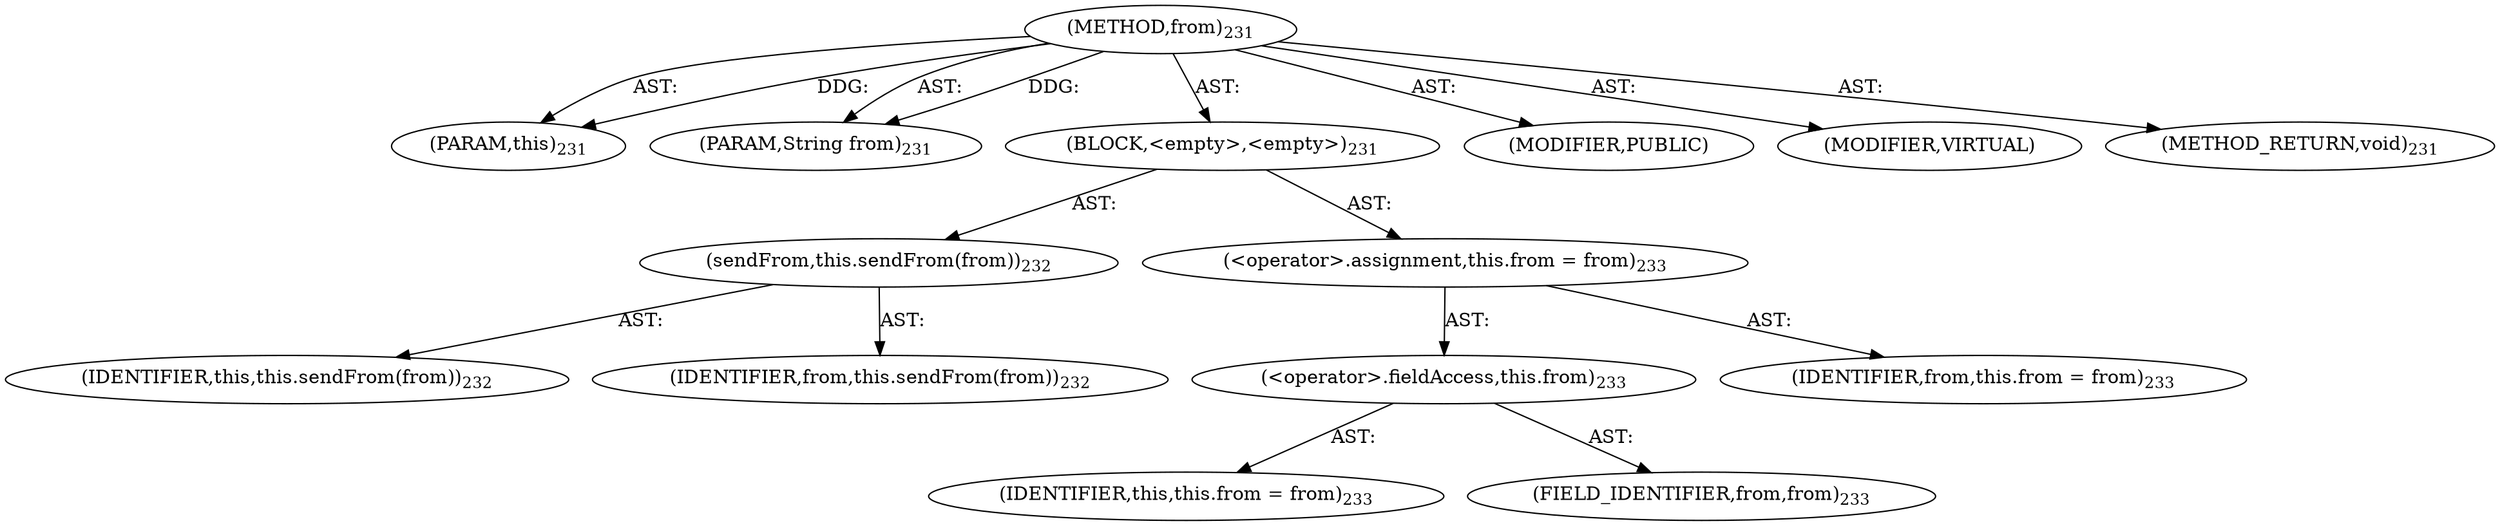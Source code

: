 digraph "from" {  
"111669149700" [label = <(METHOD,from)<SUB>231</SUB>> ]
"115964116993" [label = <(PARAM,this)<SUB>231</SUB>> ]
"115964117026" [label = <(PARAM,String from)<SUB>231</SUB>> ]
"25769803780" [label = <(BLOCK,&lt;empty&gt;,&lt;empty&gt;)<SUB>231</SUB>> ]
"30064771113" [label = <(sendFrom,this.sendFrom(from))<SUB>232</SUB>> ]
"68719476737" [label = <(IDENTIFIER,this,this.sendFrom(from))<SUB>232</SUB>> ]
"68719476802" [label = <(IDENTIFIER,from,this.sendFrom(from))<SUB>232</SUB>> ]
"30064771114" [label = <(&lt;operator&gt;.assignment,this.from = from)<SUB>233</SUB>> ]
"30064771115" [label = <(&lt;operator&gt;.fieldAccess,this.from)<SUB>233</SUB>> ]
"68719476738" [label = <(IDENTIFIER,this,this.from = from)<SUB>233</SUB>> ]
"55834574865" [label = <(FIELD_IDENTIFIER,from,from)<SUB>233</SUB>> ]
"68719476803" [label = <(IDENTIFIER,from,this.from = from)<SUB>233</SUB>> ]
"133143986215" [label = <(MODIFIER,PUBLIC)> ]
"133143986216" [label = <(MODIFIER,VIRTUAL)> ]
"128849018884" [label = <(METHOD_RETURN,void)<SUB>231</SUB>> ]
  "111669149700" -> "115964116993"  [ label = "AST: "] 
  "111669149700" -> "115964117026"  [ label = "AST: "] 
  "111669149700" -> "25769803780"  [ label = "AST: "] 
  "111669149700" -> "133143986215"  [ label = "AST: "] 
  "111669149700" -> "133143986216"  [ label = "AST: "] 
  "111669149700" -> "128849018884"  [ label = "AST: "] 
  "25769803780" -> "30064771113"  [ label = "AST: "] 
  "25769803780" -> "30064771114"  [ label = "AST: "] 
  "30064771113" -> "68719476737"  [ label = "AST: "] 
  "30064771113" -> "68719476802"  [ label = "AST: "] 
  "30064771114" -> "30064771115"  [ label = "AST: "] 
  "30064771114" -> "68719476803"  [ label = "AST: "] 
  "30064771115" -> "68719476738"  [ label = "AST: "] 
  "30064771115" -> "55834574865"  [ label = "AST: "] 
  "111669149700" -> "115964116993"  [ label = "DDG: "] 
  "111669149700" -> "115964117026"  [ label = "DDG: "] 
}
